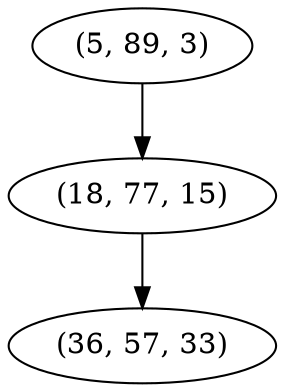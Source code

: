digraph tree {
    "(5, 89, 3)";
    "(18, 77, 15)";
    "(36, 57, 33)";
    "(5, 89, 3)" -> "(18, 77, 15)";
    "(18, 77, 15)" -> "(36, 57, 33)";
}
